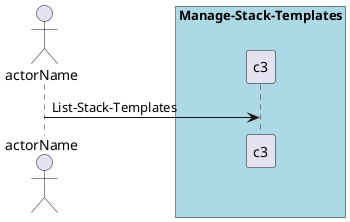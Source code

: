 @startuml
Actor "actorName" as A

box "Manage-Stack-Templates" #lightblue
participant "c3" as S
A -> S : List-Stack-Templates
end box

@enduml
